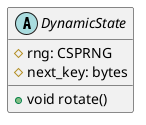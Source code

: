 @startuml ""
abstract DynamicState {
    # rng: CSPRNG
    # next_key: bytes

    + void rotate()    
}


@enduml